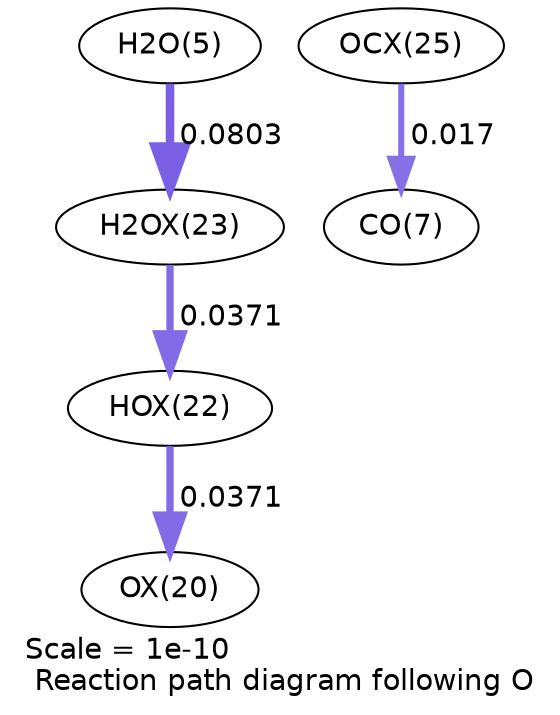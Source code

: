 digraph reaction_paths {
center=1;
s109 -> s107[fontname="Helvetica", penwidth=3.51, arrowsize=1.76, color="0.7, 0.537, 0.9"
, label=" 0.0371"];
s110 -> s109[fontname="Helvetica", penwidth=3.51, arrowsize=1.76, color="0.7, 0.537, 0.9"
, label=" 0.0371"];
s7 -> s110[fontname="Helvetica", penwidth=4.1, arrowsize=2.05, color="0.7, 0.58, 0.9"
, label=" 0.0803"];
s112 -> s9[fontname="Helvetica", penwidth=2.92, arrowsize=1.46, color="0.7, 0.517, 0.9"
, label=" 0.017"];
s7 [ fontname="Helvetica", label="H2O(5)"];
s9 [ fontname="Helvetica", label="CO(7)"];
s107 [ fontname="Helvetica", label="OX(20)"];
s109 [ fontname="Helvetica", label="HOX(22)"];
s110 [ fontname="Helvetica", label="H2OX(23)"];
s112 [ fontname="Helvetica", label="OCX(25)"];
 label = "Scale = 1e-10\l Reaction path diagram following O";
 fontname = "Helvetica";
}
